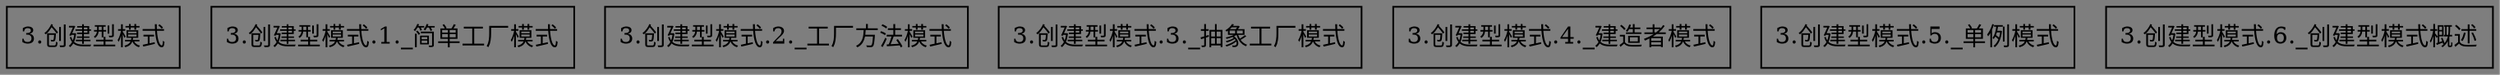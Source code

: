 digraph "packages" {
rankdir=BT
bgcolor="#7e7e7e"
charset="utf-8"
"3.创建型模式" [color="black", label=<3.创建型模式>, shape="box", style="solid"];
"3.创建型模式.1._简单工厂模式" [color="black", label=<3.创建型模式.1._简单工厂模式>, shape="box", style="solid"];
"3.创建型模式.2._工厂方法模式" [color="black", label=<3.创建型模式.2._工厂方法模式>, shape="box", style="solid"];
"3.创建型模式.3._抽象工厂模式" [color="black", label=<3.创建型模式.3._抽象工厂模式>, shape="box", style="solid"];
"3.创建型模式.4._建造者模式" [color="black", label=<3.创建型模式.4._建造者模式>, shape="box", style="solid"];
"3.创建型模式.5._单例模式" [color="black", label=<3.创建型模式.5._单例模式>, shape="box", style="solid"];
"3.创建型模式.6._创建型模式概述" [color="black", label=<3.创建型模式.6._创建型模式概述>, shape="box", style="solid"];
}
